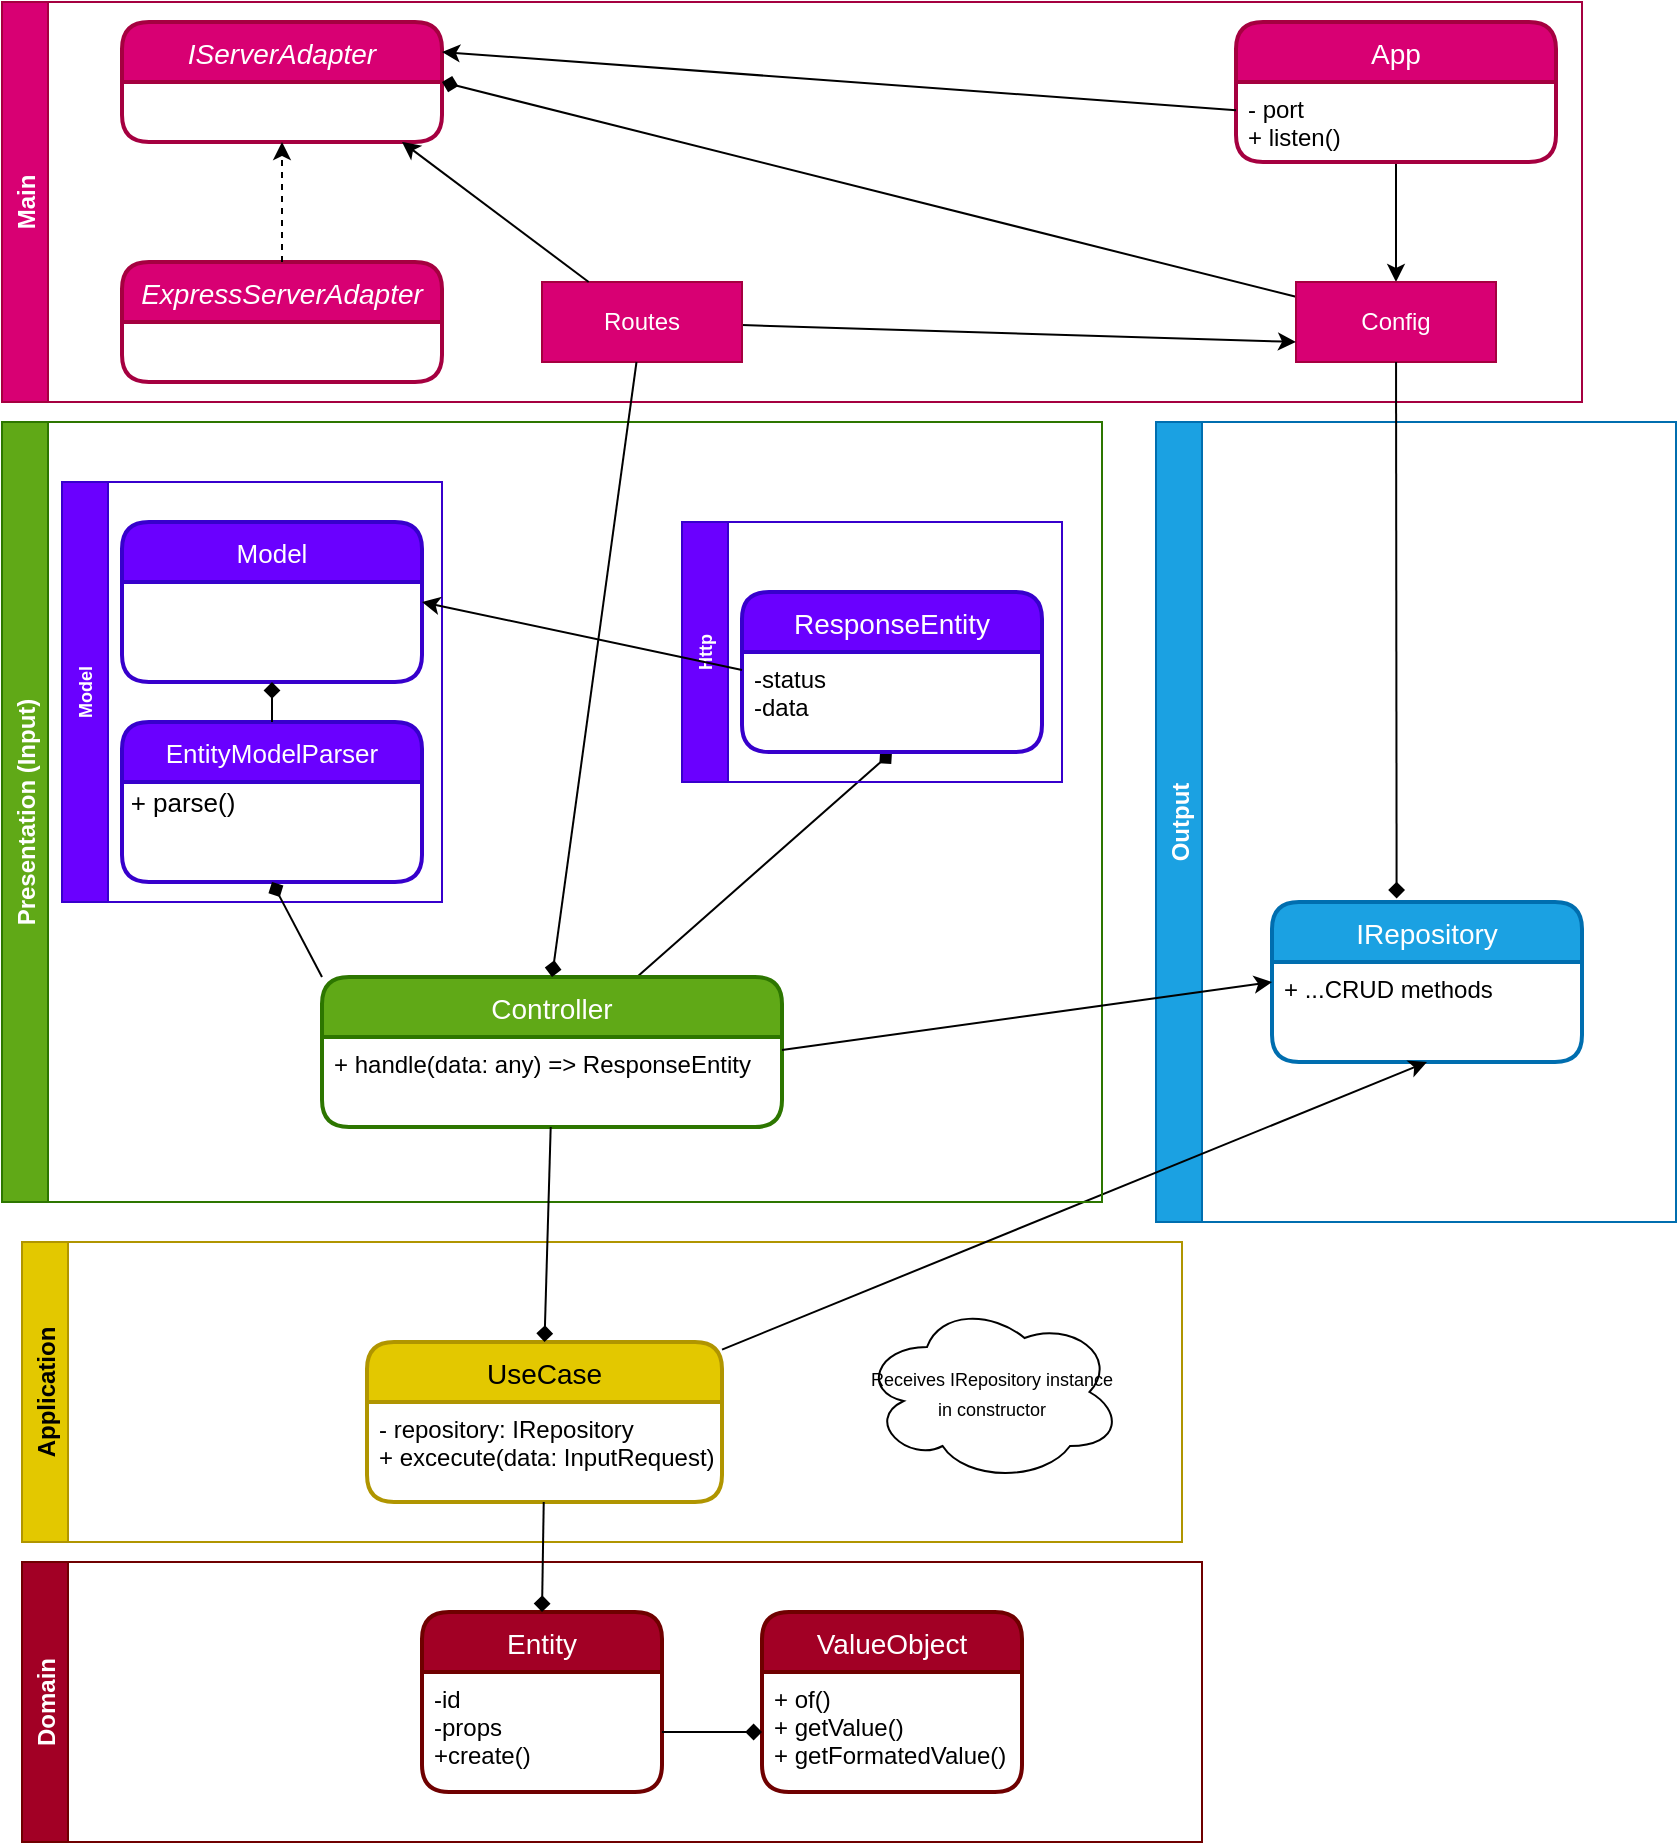<mxfile>
    <diagram id="Gn6LVWQX27ou68GtFTYa" name="General">
        <mxGraphModel dx="1761" dy="2033" grid="1" gridSize="10" guides="1" tooltips="1" connect="1" arrows="1" fold="1" page="1" pageScale="1" pageWidth="827" pageHeight="1169" math="0" shadow="0">
            <root>
                <mxCell id="0"/>
                <mxCell id="1" parent="0"/>
                <mxCell id="10" value="Domain" style="swimlane;horizontal=0;fillColor=#a20025;fontColor=#ffffff;strokeColor=#6F0000;" parent="1" vertex="1">
                    <mxGeometry y="460" width="590" height="140" as="geometry">
                        <mxRectangle x="10" y="390" width="30" height="70" as="alternateBounds"/>
                    </mxGeometry>
                </mxCell>
                <mxCell id="2" value="Entity" style="swimlane;childLayout=stackLayout;horizontal=1;startSize=30;horizontalStack=0;rounded=1;fontSize=14;fontStyle=0;strokeWidth=2;resizeParent=0;resizeLast=1;shadow=0;dashed=0;align=center;fillColor=#a20025;fontColor=#ffffff;strokeColor=#6F0000;" parent="10" vertex="1">
                    <mxGeometry x="200" y="25" width="120" height="90" as="geometry"/>
                </mxCell>
                <mxCell id="3" value="-id&#10;-props&#10;+create()" style="align=left;strokeColor=none;fillColor=none;spacingLeft=4;fontSize=12;verticalAlign=top;resizable=0;rotatable=0;part=1;" parent="2" vertex="1">
                    <mxGeometry y="30" width="120" height="60" as="geometry"/>
                </mxCell>
                <mxCell id="7" value="ValueObject" style="swimlane;childLayout=stackLayout;horizontal=1;startSize=30;horizontalStack=0;rounded=1;fontSize=14;fontStyle=0;strokeWidth=2;resizeParent=0;resizeLast=1;shadow=0;dashed=0;align=center;fillColor=#a20025;fontColor=#ffffff;strokeColor=#6F0000;" parent="10" vertex="1">
                    <mxGeometry x="370" y="25" width="130" height="90" as="geometry"/>
                </mxCell>
                <mxCell id="8" value="+ of()&#10;+ getValue()&#10;+ getFormatedValue()" style="align=left;strokeColor=none;fillColor=none;spacingLeft=4;fontSize=12;verticalAlign=top;resizable=0;rotatable=0;part=1;" parent="7" vertex="1">
                    <mxGeometry y="30" width="130" height="60" as="geometry"/>
                </mxCell>
                <mxCell id="9" style="edgeStyle=none;html=1;endArrow=diamond;endFill=1;" parent="10" source="3" target="8" edge="1">
                    <mxGeometry relative="1" as="geometry"/>
                </mxCell>
                <mxCell id="11" value="Application" style="swimlane;horizontal=0;fillColor=#e3c800;fontColor=#000000;strokeColor=#B09500;" parent="1" vertex="1">
                    <mxGeometry y="300" width="580" height="150" as="geometry"/>
                </mxCell>
                <mxCell id="4" value="UseCase" style="swimlane;childLayout=stackLayout;horizontal=1;startSize=30;horizontalStack=0;rounded=1;fontSize=14;fontStyle=0;strokeWidth=2;resizeParent=0;resizeLast=1;shadow=0;dashed=0;align=center;fillColor=#e3c800;fontColor=#000000;strokeColor=#B09500;" parent="11" vertex="1">
                    <mxGeometry x="172.5" y="50" width="177.5" height="80" as="geometry"/>
                </mxCell>
                <mxCell id="5" value="- repository: IRepository&#10;+ excecute(data: InputRequest)" style="align=left;strokeColor=none;fillColor=none;spacingLeft=4;fontSize=12;verticalAlign=top;resizable=0;rotatable=0;part=1;" parent="4" vertex="1">
                    <mxGeometry y="30" width="177.5" height="50" as="geometry"/>
                </mxCell>
                <mxCell id="20" value="&lt;div&gt;&lt;span&gt;&lt;font style=&quot;font-size: 9px&quot;&gt;Receives IRepository instance in constructor&lt;/font&gt;&lt;/span&gt;&lt;/div&gt;" style="ellipse;shape=cloud;whiteSpace=wrap;html=1;align=center;" parent="11" vertex="1">
                    <mxGeometry x="420" y="30" width="130" height="90" as="geometry"/>
                </mxCell>
                <mxCell id="12" value="Output" style="swimlane;horizontal=0;fillColor=#1ba1e2;fontColor=#ffffff;strokeColor=#006EAF;" parent="1" vertex="1">
                    <mxGeometry x="567" y="-110" width="260" height="400" as="geometry"/>
                </mxCell>
                <mxCell id="13" value="IRepository" style="swimlane;childLayout=stackLayout;horizontal=1;startSize=30;horizontalStack=0;rounded=1;fontSize=14;fontStyle=0;strokeWidth=2;resizeParent=0;resizeLast=1;shadow=0;dashed=0;align=center;fillColor=#1ba1e2;strokeColor=#006EAF;fontColor=#ffffff;" parent="12" vertex="1">
                    <mxGeometry x="58" y="240" width="155" height="80" as="geometry"/>
                </mxCell>
                <mxCell id="14" value="+ ...CRUD methods" style="align=left;strokeColor=none;fillColor=none;spacingLeft=4;fontSize=12;verticalAlign=top;resizable=0;rotatable=0;part=1;" parent="13" vertex="1">
                    <mxGeometry y="30" width="155" height="50" as="geometry"/>
                </mxCell>
                <mxCell id="15" style="edgeStyle=none;html=1;entryX=0.5;entryY=1;entryDx=0;entryDy=0;endArrow=classic;endFill=1;" parent="1" source="4" target="14" edge="1">
                    <mxGeometry relative="1" as="geometry"/>
                </mxCell>
                <mxCell id="16" value="Presentation (Input)" style="swimlane;horizontal=0;fillColor=#60a917;fontColor=#ffffff;strokeColor=#2D7600;" parent="1" vertex="1">
                    <mxGeometry x="-10" y="-110" width="550" height="390" as="geometry"/>
                </mxCell>
                <mxCell id="25" style="edgeStyle=none;html=1;entryX=0.5;entryY=1;entryDx=0;entryDy=0;fontSize=9;endArrow=diamond;endFill=1;" parent="16" source="17" target="24" edge="1">
                    <mxGeometry relative="1" as="geometry"/>
                </mxCell>
                <mxCell id="17" value="Controller" style="swimlane;childLayout=stackLayout;horizontal=1;startSize=30;horizontalStack=0;rounded=1;fontSize=14;fontStyle=0;strokeWidth=2;resizeParent=0;resizeLast=1;shadow=0;dashed=0;align=center;fillColor=#60a917;fontColor=#ffffff;strokeColor=#2D7600;" parent="16" vertex="1">
                    <mxGeometry x="160" y="277.5" width="230" height="75" as="geometry"/>
                </mxCell>
                <mxCell id="18" value="+ handle(data: any) =&gt; ResponseEntity" style="align=left;strokeColor=none;fillColor=none;spacingLeft=4;fontSize=12;verticalAlign=top;resizable=0;rotatable=0;part=1;" parent="17" vertex="1">
                    <mxGeometry y="30" width="230" height="45" as="geometry"/>
                </mxCell>
                <mxCell id="21" value="Http" style="swimlane;horizontal=0;fontSize=9;fillColor=#6a00ff;fontColor=#ffffff;strokeColor=#3700CC;" parent="16" vertex="1">
                    <mxGeometry x="340" y="50" width="190" height="130" as="geometry"/>
                </mxCell>
                <mxCell id="23" value="ResponseEntity" style="swimlane;childLayout=stackLayout;horizontal=1;startSize=30;horizontalStack=0;rounded=1;fontSize=14;fontStyle=0;strokeWidth=2;resizeParent=0;resizeLast=1;shadow=0;dashed=0;align=center;fillColor=#6a00ff;fontColor=#ffffff;strokeColor=#3700CC;" parent="21" vertex="1">
                    <mxGeometry x="30" y="35" width="150" height="80" as="geometry"/>
                </mxCell>
                <mxCell id="24" value="-status&#10;-data" style="align=left;strokeColor=none;fillColor=none;spacingLeft=4;fontSize=12;verticalAlign=top;resizable=0;rotatable=0;part=1;" parent="23" vertex="1">
                    <mxGeometry y="30" width="150" height="50" as="geometry"/>
                </mxCell>
                <mxCell id="27" value="Model" style="swimlane;horizontal=0;fontSize=9;fillColor=#6a00ff;fontColor=#ffffff;strokeColor=#3700CC;" parent="16" vertex="1">
                    <mxGeometry x="30" y="30" width="190" height="210" as="geometry"/>
                </mxCell>
                <mxCell id="28" value="EntityModelParser" style="swimlane;childLayout=stackLayout;horizontal=1;startSize=30;horizontalStack=0;rounded=1;fontSize=13;fontStyle=0;strokeWidth=2;resizeParent=0;resizeLast=1;shadow=0;dashed=0;align=center;fillColor=#6a00ff;fontColor=#ffffff;strokeColor=#3700CC;" parent="27" vertex="1">
                    <mxGeometry x="30" y="120" width="150" height="80" as="geometry"/>
                </mxCell>
                <mxCell id="31" value="Model" style="swimlane;childLayout=stackLayout;horizontal=1;startSize=30;horizontalStack=0;rounded=1;fontSize=13;fontStyle=0;strokeWidth=2;resizeParent=0;resizeLast=1;shadow=0;dashed=0;align=center;fillColor=#6a00ff;fontColor=#ffffff;strokeColor=#3700CC;" parent="27" vertex="1">
                    <mxGeometry x="30" y="20" width="150" height="80" as="geometry"/>
                </mxCell>
                <mxCell id="30" style="edgeStyle=none;html=1;entryX=0.5;entryY=1;entryDx=0;entryDy=0;fontSize=9;endArrow=diamond;endFill=1;exitX=0;exitY=0;exitDx=0;exitDy=0;" parent="16" source="17" target="28" edge="1">
                    <mxGeometry relative="1" as="geometry"/>
                </mxCell>
                <mxCell id="35" style="edgeStyle=none;html=1;entryX=1;entryY=0.5;entryDx=0;entryDy=0;endArrow=classic;endFill=1;" parent="16" source="24" target="31" edge="1">
                    <mxGeometry relative="1" as="geometry"/>
                </mxCell>
                <mxCell id="19" style="edgeStyle=none;html=1;entryX=0.5;entryY=0;entryDx=0;entryDy=0;endArrow=diamond;endFill=1;" parent="1" source="18" target="4" edge="1">
                    <mxGeometry relative="1" as="geometry"/>
                </mxCell>
                <mxCell id="6" style="edgeStyle=none;html=1;entryX=0.5;entryY=0;entryDx=0;entryDy=0;endArrow=diamond;endFill=1;" parent="1" source="5" target="2" edge="1">
                    <mxGeometry relative="1" as="geometry"/>
                </mxCell>
                <mxCell id="26" style="edgeStyle=none;html=1;entryX=0;entryY=0.5;entryDx=0;entryDy=0;fontSize=9;endArrow=classic;endFill=1;" parent="1" source="18" target="13" edge="1">
                    <mxGeometry relative="1" as="geometry"/>
                </mxCell>
                <mxCell id="32" value="+ parse()" style="text;html=1;align=center;verticalAlign=middle;resizable=0;points=[];autosize=1;strokeColor=none;fillColor=none;fontSize=13;" parent="1" vertex="1">
                    <mxGeometry x="45" y="70" width="70" height="20" as="geometry"/>
                </mxCell>
                <mxCell id="33" style="edgeStyle=none;html=1;fontSize=13;endArrow=diamond;endFill=1;" parent="1" source="28" edge="1">
                    <mxGeometry relative="1" as="geometry">
                        <mxPoint x="125" y="20" as="targetPoint"/>
                    </mxGeometry>
                </mxCell>
                <mxCell id="36" value="Main" style="swimlane;horizontal=0;fillColor=#d80073;strokeColor=#A50040;glass=0;shadow=0;fontColor=#ffffff;" vertex="1" parent="1">
                    <mxGeometry x="-10" y="-320" width="790" height="200" as="geometry"/>
                </mxCell>
                <mxCell id="44" style="edgeStyle=none;html=1;exitX=0.5;exitY=1;exitDx=0;exitDy=0;" edge="1" parent="36" source="48" target="43">
                    <mxGeometry relative="1" as="geometry">
                        <mxPoint x="500" y="60" as="sourcePoint"/>
                    </mxGeometry>
                </mxCell>
                <mxCell id="38" value="IServerAdapter" style="swimlane;childLayout=stackLayout;horizontal=1;startSize=30;horizontalStack=0;rounded=1;fontSize=14;fontStyle=2;strokeWidth=2;resizeParent=0;resizeLast=1;shadow=0;dashed=0;align=center;glass=0;fillColor=#d80073;fontColor=#ffffff;strokeColor=#A50040;" vertex="1" parent="36">
                    <mxGeometry x="60" y="10" width="160" height="60" as="geometry"/>
                </mxCell>
                <mxCell id="41" value="ExpressServerAdapter" style="swimlane;childLayout=stackLayout;horizontal=1;startSize=30;horizontalStack=0;rounded=1;fontSize=14;fontStyle=2;strokeWidth=2;resizeParent=0;resizeLast=1;shadow=0;dashed=0;align=center;glass=0;fillColor=#d80073;fontColor=#ffffff;strokeColor=#A50040;" vertex="1" parent="36">
                    <mxGeometry x="60" y="130" width="160" height="60" as="geometry"/>
                </mxCell>
                <mxCell id="42" style="edgeStyle=none;html=1;dashed=1;entryX=0.5;entryY=1;entryDx=0;entryDy=0;" edge="1" parent="36" source="41" target="38">
                    <mxGeometry relative="1" as="geometry">
                        <mxPoint x="270" y="80" as="targetPoint"/>
                    </mxGeometry>
                </mxCell>
                <mxCell id="45" style="edgeStyle=none;html=1;entryX=1;entryY=0.5;entryDx=0;entryDy=0;endArrow=diamond;endFill=1;" edge="1" parent="36" source="43" target="38">
                    <mxGeometry relative="1" as="geometry"/>
                </mxCell>
                <mxCell id="43" value="Config" style="whiteSpace=wrap;html=1;align=center;shadow=0;glass=0;fillColor=#d80073;fontColor=#ffffff;strokeColor=#A50040;" vertex="1" parent="36">
                    <mxGeometry x="647" y="140" width="100" height="40" as="geometry"/>
                </mxCell>
                <mxCell id="47" value="App" style="swimlane;childLayout=stackLayout;horizontal=1;startSize=30;horizontalStack=0;rounded=1;fontSize=14;fontStyle=0;strokeWidth=2;resizeParent=0;resizeLast=1;shadow=0;dashed=0;align=center;glass=0;fillColor=#d80073;fontColor=#ffffff;strokeColor=#A50040;" vertex="1" parent="36">
                    <mxGeometry x="617" y="10" width="160" height="70" as="geometry"/>
                </mxCell>
                <mxCell id="48" value="- port&#10;+ listen()" style="align=left;strokeColor=none;fillColor=none;spacingLeft=4;fontSize=12;verticalAlign=top;resizable=0;rotatable=0;part=1;shadow=0;glass=0;" vertex="1" parent="47">
                    <mxGeometry y="30" width="160" height="40" as="geometry"/>
                </mxCell>
                <mxCell id="55" style="edgeStyle=none;html=1;entryX=0;entryY=0.75;entryDx=0;entryDy=0;endArrow=classic;endFill=1;" edge="1" parent="36" source="50" target="43">
                    <mxGeometry relative="1" as="geometry"/>
                </mxCell>
                <mxCell id="50" value="Routes" style="whiteSpace=wrap;html=1;align=center;shadow=0;glass=0;fillColor=#d80073;fontColor=#ffffff;strokeColor=#A50040;" vertex="1" parent="36">
                    <mxGeometry x="270" y="140" width="100" height="40" as="geometry"/>
                </mxCell>
                <mxCell id="53" style="edgeStyle=none;html=1;entryX=1;entryY=0.25;entryDx=0;entryDy=0;endArrow=classic;endFill=1;" edge="1" parent="36" source="48" target="38">
                    <mxGeometry relative="1" as="geometry"/>
                </mxCell>
                <mxCell id="49" style="edgeStyle=none;html=1;entryX=0.402;entryY=-0.022;entryDx=0;entryDy=0;entryPerimeter=0;endArrow=diamond;endFill=1;" edge="1" parent="1" source="43" target="13">
                    <mxGeometry relative="1" as="geometry"/>
                </mxCell>
                <mxCell id="52" style="edgeStyle=none;html=1;entryX=0.5;entryY=0;entryDx=0;entryDy=0;endArrow=diamond;endFill=1;" edge="1" parent="1" source="50" target="17">
                    <mxGeometry relative="1" as="geometry"/>
                </mxCell>
                <mxCell id="54" style="edgeStyle=none;html=1;endArrow=classic;endFill=1;" edge="1" parent="1" source="50">
                    <mxGeometry relative="1" as="geometry">
                        <mxPoint x="190.0" y="-250" as="targetPoint"/>
                    </mxGeometry>
                </mxCell>
            </root>
        </mxGraphModel>
    </diagram>
</mxfile>